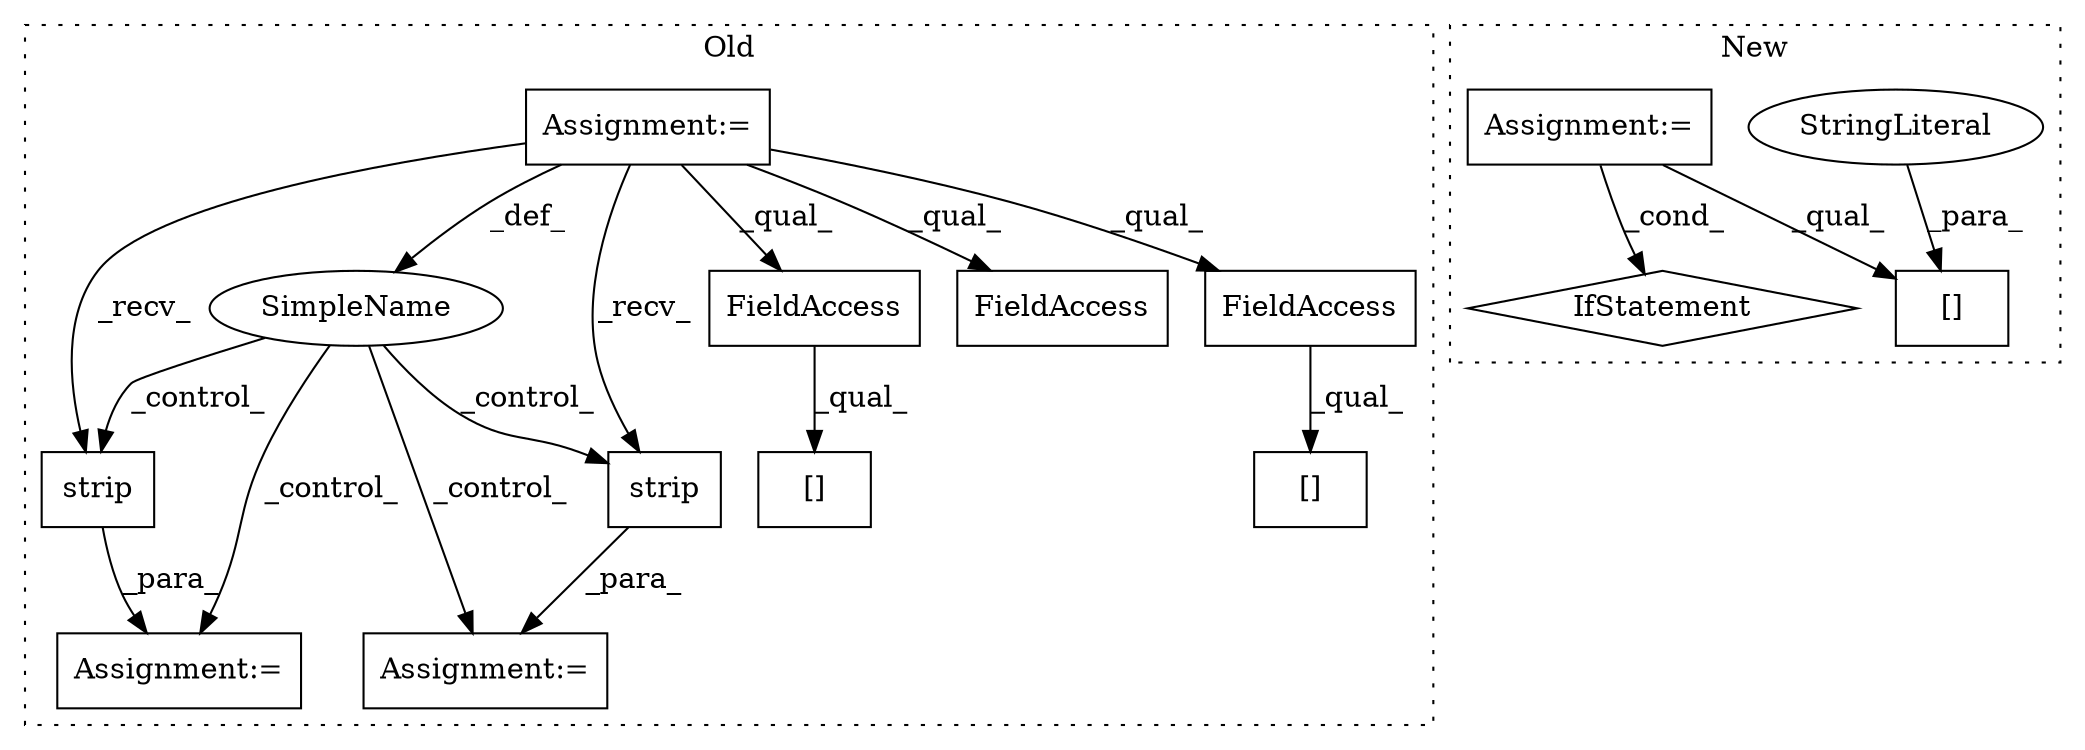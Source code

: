 digraph G {
subgraph cluster0 {
1 [label="strip" a="32" s="3476" l="7" shape="box"];
3 [label="Assignment:=" a="7" s="3589" l="1" shape="box"];
7 [label="Assignment:=" a="7" s="3236" l="1" shape="box"];
8 [label="[]" a="2" s="3505,3559" l="53,1" shape="box"];
9 [label="SimpleName" a="42" s="3387" l="3" shape="ellipse"];
10 [label="FieldAccess" a="22" s="3505" l="52" shape="box"];
11 [label="Assignment:=" a="7" s="3633" l="1" shape="box"];
12 [label="strip" a="32" s="3566" l="7" shape="box"];
13 [label="FieldAccess" a="22" s="3266" l="24" shape="box"];
14 [label="FieldAccess" a="22" s="3421" l="46" shape="box"];
15 [label="[]" a="2" s="3421,3469" l="47,1" shape="box"];
label = "Old";
style="dotted";
}
subgraph cluster1 {
2 [label="[]" a="2" s="3422,3456" l="17,1" shape="box"];
4 [label="StringLiteral" a="45" s="3439" l="17" shape="ellipse"];
5 [label="Assignment:=" a="7" s="3178" l="1" shape="box"];
6 [label="IfStatement" a="25" s="3272,3308" l="4,2" shape="diamond"];
label = "New";
style="dotted";
}
1 -> 3 [label="_para_"];
4 -> 2 [label="_para_"];
5 -> 6 [label="_cond_"];
5 -> 2 [label="_qual_"];
7 -> 9 [label="_def_"];
7 -> 14 [label="_qual_"];
7 -> 12 [label="_recv_"];
7 -> 10 [label="_qual_"];
7 -> 1 [label="_recv_"];
7 -> 13 [label="_qual_"];
9 -> 11 [label="_control_"];
9 -> 12 [label="_control_"];
9 -> 1 [label="_control_"];
9 -> 3 [label="_control_"];
10 -> 8 [label="_qual_"];
12 -> 11 [label="_para_"];
14 -> 15 [label="_qual_"];
}